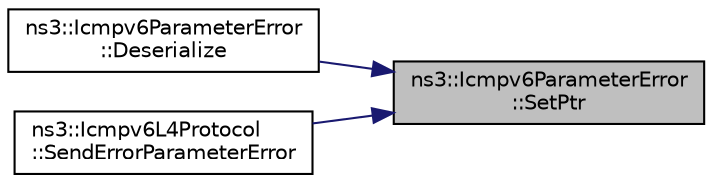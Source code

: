 digraph "ns3::Icmpv6ParameterError::SetPtr"
{
 // LATEX_PDF_SIZE
  edge [fontname="Helvetica",fontsize="10",labelfontname="Helvetica",labelfontsize="10"];
  node [fontname="Helvetica",fontsize="10",shape=record];
  rankdir="RL";
  Node1 [label="ns3::Icmpv6ParameterError\l::SetPtr",height=0.2,width=0.4,color="black", fillcolor="grey75", style="filled", fontcolor="black",tooltip="Set the pointer field."];
  Node1 -> Node2 [dir="back",color="midnightblue",fontsize="10",style="solid",fontname="Helvetica"];
  Node2 [label="ns3::Icmpv6ParameterError\l::Deserialize",height=0.2,width=0.4,color="black", fillcolor="white", style="filled",URL="$classns3_1_1_icmpv6_parameter_error.html#a9adc32f79c63175a9dde08e017746794",tooltip="Deserialize the packet."];
  Node1 -> Node3 [dir="back",color="midnightblue",fontsize="10",style="solid",fontname="Helvetica"];
  Node3 [label="ns3::Icmpv6L4Protocol\l::SendErrorParameterError",height=0.2,width=0.4,color="black", fillcolor="white", style="filled",URL="$classns3_1_1_icmpv6_l4_protocol.html#a5ab4894cdec7b35c4c43f0ee82d61aa6",tooltip="Send an error Parameter Error."];
}
